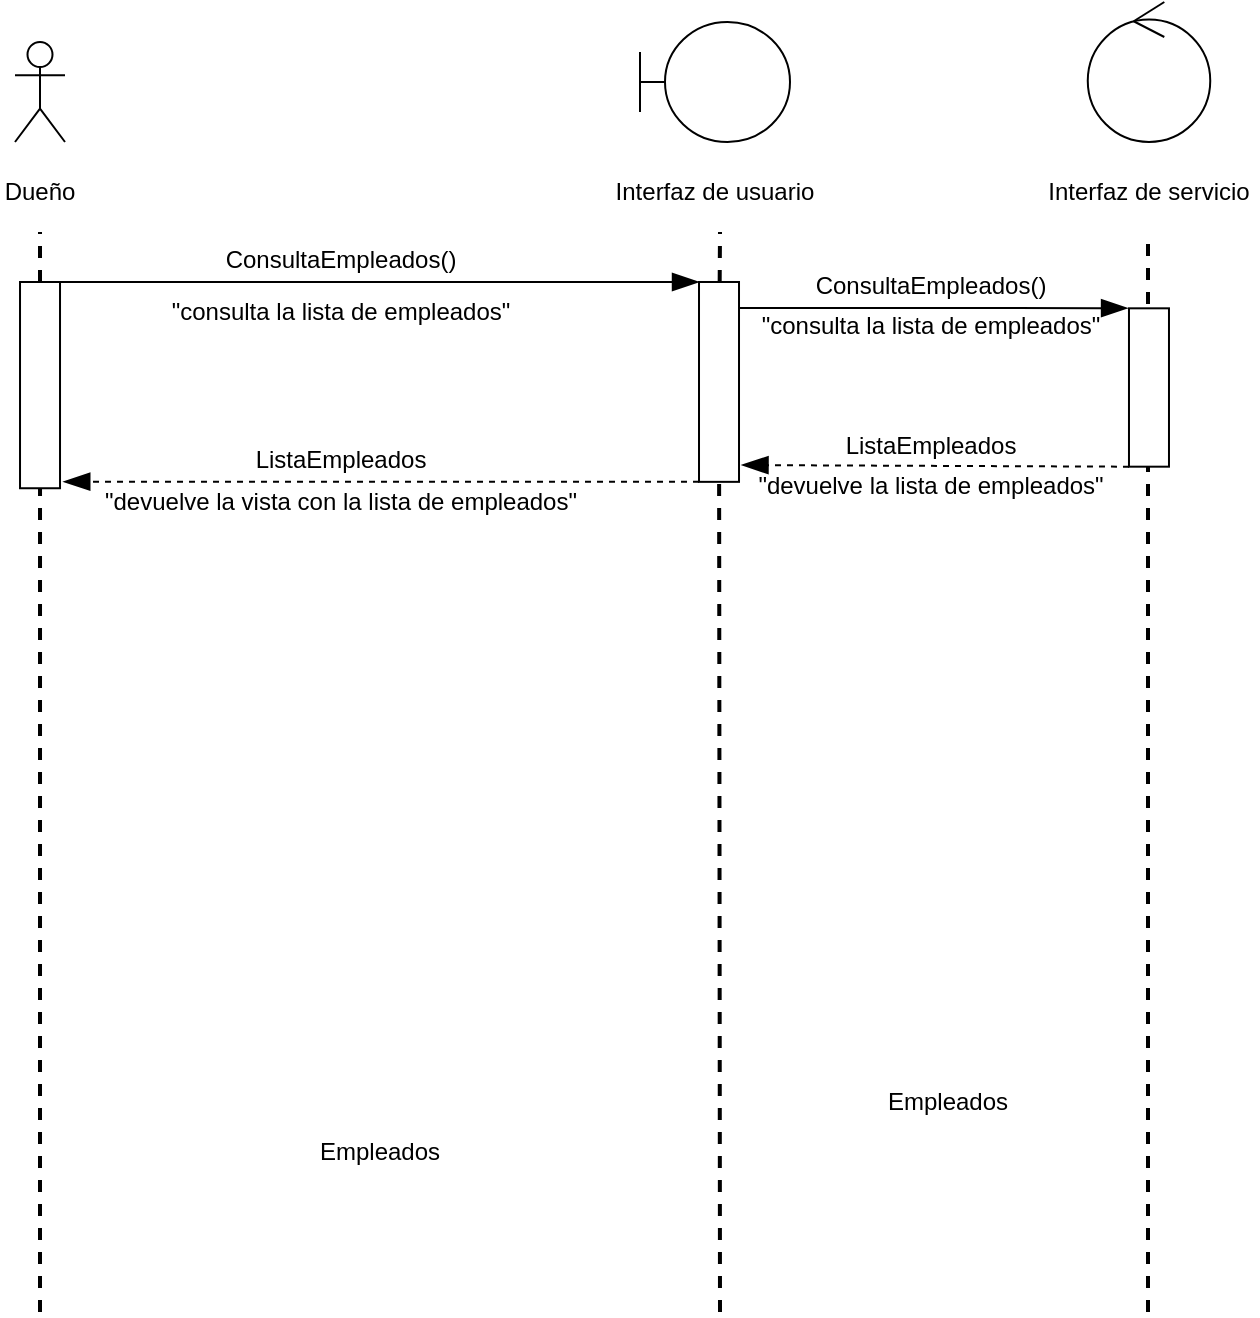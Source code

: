 <mxfile version="14.2.7" type="device"><diagram id="1qmKBlpoXgrcxfvQ_u8o" name="Page-1"><mxGraphModel dx="1381" dy="526" grid="0" gridSize="10" guides="1" tooltips="1" connect="1" arrows="1" fold="1" page="0" pageScale="1" pageWidth="827" pageHeight="1169" math="0" shadow="0"><root><mxCell id="0"/><mxCell id="1" parent="0"/><mxCell id="NJAteWP8aEL5vuaCSPf6-16" value="" style="group" parent="1" vertex="1" connectable="0"><mxGeometry x="440" y="25" width="109" height="105" as="geometry"/></mxCell><mxCell id="NJAteWP8aEL5vuaCSPf6-3" value="" style="ellipse;shape=umlControl;whiteSpace=wrap;html=1;" parent="NJAteWP8aEL5vuaCSPf6-16" vertex="1"><mxGeometry x="23.88" width="61.25" height="70" as="geometry"/></mxCell><mxCell id="NJAteWP8aEL5vuaCSPf6-8" value="Interfaz de servicio" style="text;html=1;strokeColor=none;fillColor=none;align=center;verticalAlign=middle;whiteSpace=wrap;rounded=0;fontColor=none;" parent="NJAteWP8aEL5vuaCSPf6-16" vertex="1"><mxGeometry y="85" width="109" height="20" as="geometry"/></mxCell><mxCell id="NJAteWP8aEL5vuaCSPf6-17" value="" style="group" parent="1" vertex="1" connectable="0"><mxGeometry x="240" y="35" width="120" height="95" as="geometry"/></mxCell><mxCell id="NJAteWP8aEL5vuaCSPf6-2" value="" style="shape=umlBoundary;whiteSpace=wrap;html=1;" parent="NJAteWP8aEL5vuaCSPf6-17" vertex="1"><mxGeometry width="75" height="60" as="geometry"/></mxCell><mxCell id="NJAteWP8aEL5vuaCSPf6-7" value="Interfaz de usuario" style="text;html=1;strokeColor=none;fillColor=none;align=center;verticalAlign=middle;whiteSpace=wrap;rounded=0;fontColor=none;" parent="NJAteWP8aEL5vuaCSPf6-17" vertex="1"><mxGeometry x="-13.75" y="75" width="102.5" height="20" as="geometry"/></mxCell><mxCell id="NJAteWP8aEL5vuaCSPf6-20" value="" style="endArrow=none;dashed=1;html=1;fontColor=none;strokeWidth=2;" parent="1" source="NJAteWP8aEL5vuaCSPf6-30" edge="1"><mxGeometry width="50" height="50" relative="1" as="geometry"><mxPoint x="280" y="884" as="sourcePoint"/><mxPoint x="280" y="140" as="targetPoint"/></mxGeometry></mxCell><mxCell id="NJAteWP8aEL5vuaCSPf6-21" value="" style="endArrow=none;dashed=1;html=1;fontColor=none;strokeWidth=2;" parent="1" edge="1"><mxGeometry width="50" height="50" relative="1" as="geometry"><mxPoint x="494" y="680" as="sourcePoint"/><mxPoint x="494" y="140" as="targetPoint"/></mxGeometry></mxCell><mxCell id="NJAteWP8aEL5vuaCSPf6-25" value="" style="group" parent="1" vertex="1" connectable="0"><mxGeometry x="-80" y="45" width="40" height="85" as="geometry"/></mxCell><mxCell id="NJAteWP8aEL5vuaCSPf6-26" value="Actor" style="shape=umlActor;verticalLabelPosition=bottom;verticalAlign=top;html=1;outlineConnect=0;noLabel=1;fontColor=none;" parent="NJAteWP8aEL5vuaCSPf6-25" vertex="1"><mxGeometry x="7.5" width="25" height="50" as="geometry"/></mxCell><mxCell id="NJAteWP8aEL5vuaCSPf6-27" value="Dueño" style="text;html=1;strokeColor=none;fillColor=none;align=center;verticalAlign=middle;whiteSpace=wrap;rounded=0;fontColor=none;" parent="NJAteWP8aEL5vuaCSPf6-25" vertex="1"><mxGeometry y="65" width="40" height="20" as="geometry"/></mxCell><mxCell id="NJAteWP8aEL5vuaCSPf6-28" value="" style="endArrow=none;dashed=1;html=1;fontColor=none;strokeWidth=2;" parent="1" source="NJAteWP8aEL5vuaCSPf6-24" edge="1"><mxGeometry width="50" height="50" relative="1" as="geometry"><mxPoint x="-60" y="884" as="sourcePoint"/><mxPoint x="-60" y="140" as="targetPoint"/></mxGeometry></mxCell><mxCell id="NJAteWP8aEL5vuaCSPf6-24" value="" style="rounded=0;whiteSpace=wrap;html=1;fontColor=none;rotation=90;" parent="1" vertex="1"><mxGeometry x="-111.55" y="206.56" width="103.12" height="20" as="geometry"/></mxCell><mxCell id="NJAteWP8aEL5vuaCSPf6-29" value="" style="endArrow=none;dashed=1;html=1;fontColor=none;strokeWidth=2;" parent="1" target="NJAteWP8aEL5vuaCSPf6-24" edge="1"><mxGeometry width="50" height="50" relative="1" as="geometry"><mxPoint x="-60" y="680" as="sourcePoint"/><mxPoint x="-60.0" y="140" as="targetPoint"/></mxGeometry></mxCell><mxCell id="NJAteWP8aEL5vuaCSPf6-30" value="" style="rounded=0;whiteSpace=wrap;html=1;fontColor=none;rotation=90;" parent="1" vertex="1"><mxGeometry x="229.54" y="204.96" width="99.93" height="20" as="geometry"/></mxCell><mxCell id="NJAteWP8aEL5vuaCSPf6-31" value="" style="endArrow=none;dashed=1;html=1;fontColor=none;strokeWidth=2;" parent="1" target="NJAteWP8aEL5vuaCSPf6-30" edge="1"><mxGeometry width="50" height="50" relative="1" as="geometry"><mxPoint x="280" y="680" as="sourcePoint"/><mxPoint x="280" y="140" as="targetPoint"/></mxGeometry></mxCell><mxCell id="tJflDgzkko5D9vu5rmik-3" value="" style="rounded=0;whiteSpace=wrap;html=1;fontColor=none;rotation=90;" parent="1" vertex="1"><mxGeometry x="454.9" y="207.75" width="79.18" height="20" as="geometry"/></mxCell><mxCell id="XSsxovS6QjFCuSBZXqxY-1" value="" style="endArrow=blockThin;html=1;exitX=0;exitY=0;exitDx=0;exitDy=0;entryX=0;entryY=1;entryDx=0;entryDy=0;endFill=1;strokeWidth=1;endSize=11;" parent="1" source="NJAteWP8aEL5vuaCSPf6-24" target="NJAteWP8aEL5vuaCSPf6-30" edge="1"><mxGeometry width="50" height="50" relative="1" as="geometry"><mxPoint x="510" y="430" as="sourcePoint"/><mxPoint x="560" y="380" as="targetPoint"/><Array as="points"/></mxGeometry></mxCell><mxCell id="XSsxovS6QjFCuSBZXqxY-3" value="" style="endArrow=blockThin;html=1;entryX=-0.001;entryY=1.023;entryDx=0;entryDy=0;entryPerimeter=0;endFill=1;endSize=11;" parent="1" target="tJflDgzkko5D9vu5rmik-3" edge="1"><mxGeometry width="50" height="50" relative="1" as="geometry"><mxPoint x="290" y="178" as="sourcePoint"/><mxPoint x="480" y="190" as="targetPoint"/><Array as="points"/></mxGeometry></mxCell><mxCell id="XSsxovS6QjFCuSBZXqxY-13" value="Empleados" style="text;html=1;strokeColor=none;fillColor=none;align=center;verticalAlign=middle;whiteSpace=wrap;rounded=0;" parent="1" vertex="1"><mxGeometry x="374" y="565" width="40" height="20" as="geometry"/></mxCell><mxCell id="XSsxovS6QjFCuSBZXqxY-14" value="" style="endArrow=blockThin;html=1;endFill=1;dashed=1;endSize=11;exitX=1;exitY=1;exitDx=0;exitDy=0;entryX=0.916;entryY=-0.063;entryDx=0;entryDy=0;entryPerimeter=0;" parent="1" source="tJflDgzkko5D9vu5rmik-3" target="NJAteWP8aEL5vuaCSPf6-30" edge="1"><mxGeometry width="50" height="50" relative="1" as="geometry"><mxPoint x="484.78" y="593.42" as="sourcePoint"/><mxPoint x="290" y="593" as="targetPoint"/></mxGeometry></mxCell><mxCell id="XSsxovS6QjFCuSBZXqxY-15" value="Empleados" style="text;html=1;strokeColor=none;fillColor=none;align=center;verticalAlign=middle;whiteSpace=wrap;rounded=0;" parent="1" vertex="1"><mxGeometry x="90.0" y="590" width="40" height="20" as="geometry"/></mxCell><mxCell id="XSsxovS6QjFCuSBZXqxY-16" value="" style="endArrow=blockThin;html=1;endFill=1;dashed=1;endSize=11;entryX=0.968;entryY=-0.081;entryDx=0;entryDy=0;entryPerimeter=0;exitX=1;exitY=1;exitDx=0;exitDy=0;" parent="1" source="NJAteWP8aEL5vuaCSPf6-30" target="NJAteWP8aEL5vuaCSPf6-24" edge="1"><mxGeometry width="50" height="50" relative="1" as="geometry"><mxPoint x="264.78" y="633.42" as="sourcePoint"/><mxPoint x="50.0" y="632.504" as="targetPoint"/></mxGeometry></mxCell><mxCell id="KZkzImumoeU9hbHNwqin-3" value="&quot;consulta la lista de empleados&quot;" style="text;html=1;align=center;verticalAlign=middle;resizable=0;points=[];autosize=1;" vertex="1" parent="1"><mxGeometry y="170" width="180" height="20" as="geometry"/></mxCell><mxCell id="KZkzImumoeU9hbHNwqin-4" value="ListaEmpleados" style="text;html=1;align=center;verticalAlign=middle;resizable=0;points=[];autosize=1;" vertex="1" parent="1"><mxGeometry x="40" y="244" width="100" height="20" as="geometry"/></mxCell><mxCell id="KZkzImumoeU9hbHNwqin-5" value="ConsultaEmpleados()" style="text;html=1;align=center;verticalAlign=middle;resizable=0;points=[];autosize=1;" vertex="1" parent="1"><mxGeometry x="25" y="144" width="130" height="20" as="geometry"/></mxCell><mxCell id="KZkzImumoeU9hbHNwqin-6" value="ConsultaEmpleados()" style="text;html=1;align=center;verticalAlign=middle;resizable=0;points=[];autosize=1;" vertex="1" parent="1"><mxGeometry x="320" y="157" width="130" height="20" as="geometry"/></mxCell><mxCell id="KZkzImumoeU9hbHNwqin-7" value="&quot;consulta la lista de empleados&quot;" style="text;html=1;align=center;verticalAlign=middle;resizable=0;points=[];autosize=1;" vertex="1" parent="1"><mxGeometry x="295" y="177" width="180" height="20" as="geometry"/></mxCell><mxCell id="KZkzImumoeU9hbHNwqin-8" value="ListaEmpleados" style="text;html=1;align=center;verticalAlign=middle;resizable=0;points=[];autosize=1;" vertex="1" parent="1"><mxGeometry x="335" y="237" width="100" height="20" as="geometry"/></mxCell><mxCell id="KZkzImumoeU9hbHNwqin-9" value="&quot;devuelve la lista de empleados&quot;" style="text;html=1;align=center;verticalAlign=middle;resizable=0;points=[];autosize=1;" vertex="1" parent="1"><mxGeometry x="290" y="257" width="190" height="20" as="geometry"/></mxCell><mxCell id="KZkzImumoeU9hbHNwqin-10" value="&quot;devuelve la vista con la lista de empleados&quot;" style="text;html=1;align=center;verticalAlign=middle;resizable=0;points=[];autosize=1;" vertex="1" parent="1"><mxGeometry x="-35" y="265" width="250" height="20" as="geometry"/></mxCell></root></mxGraphModel></diagram></mxfile>
